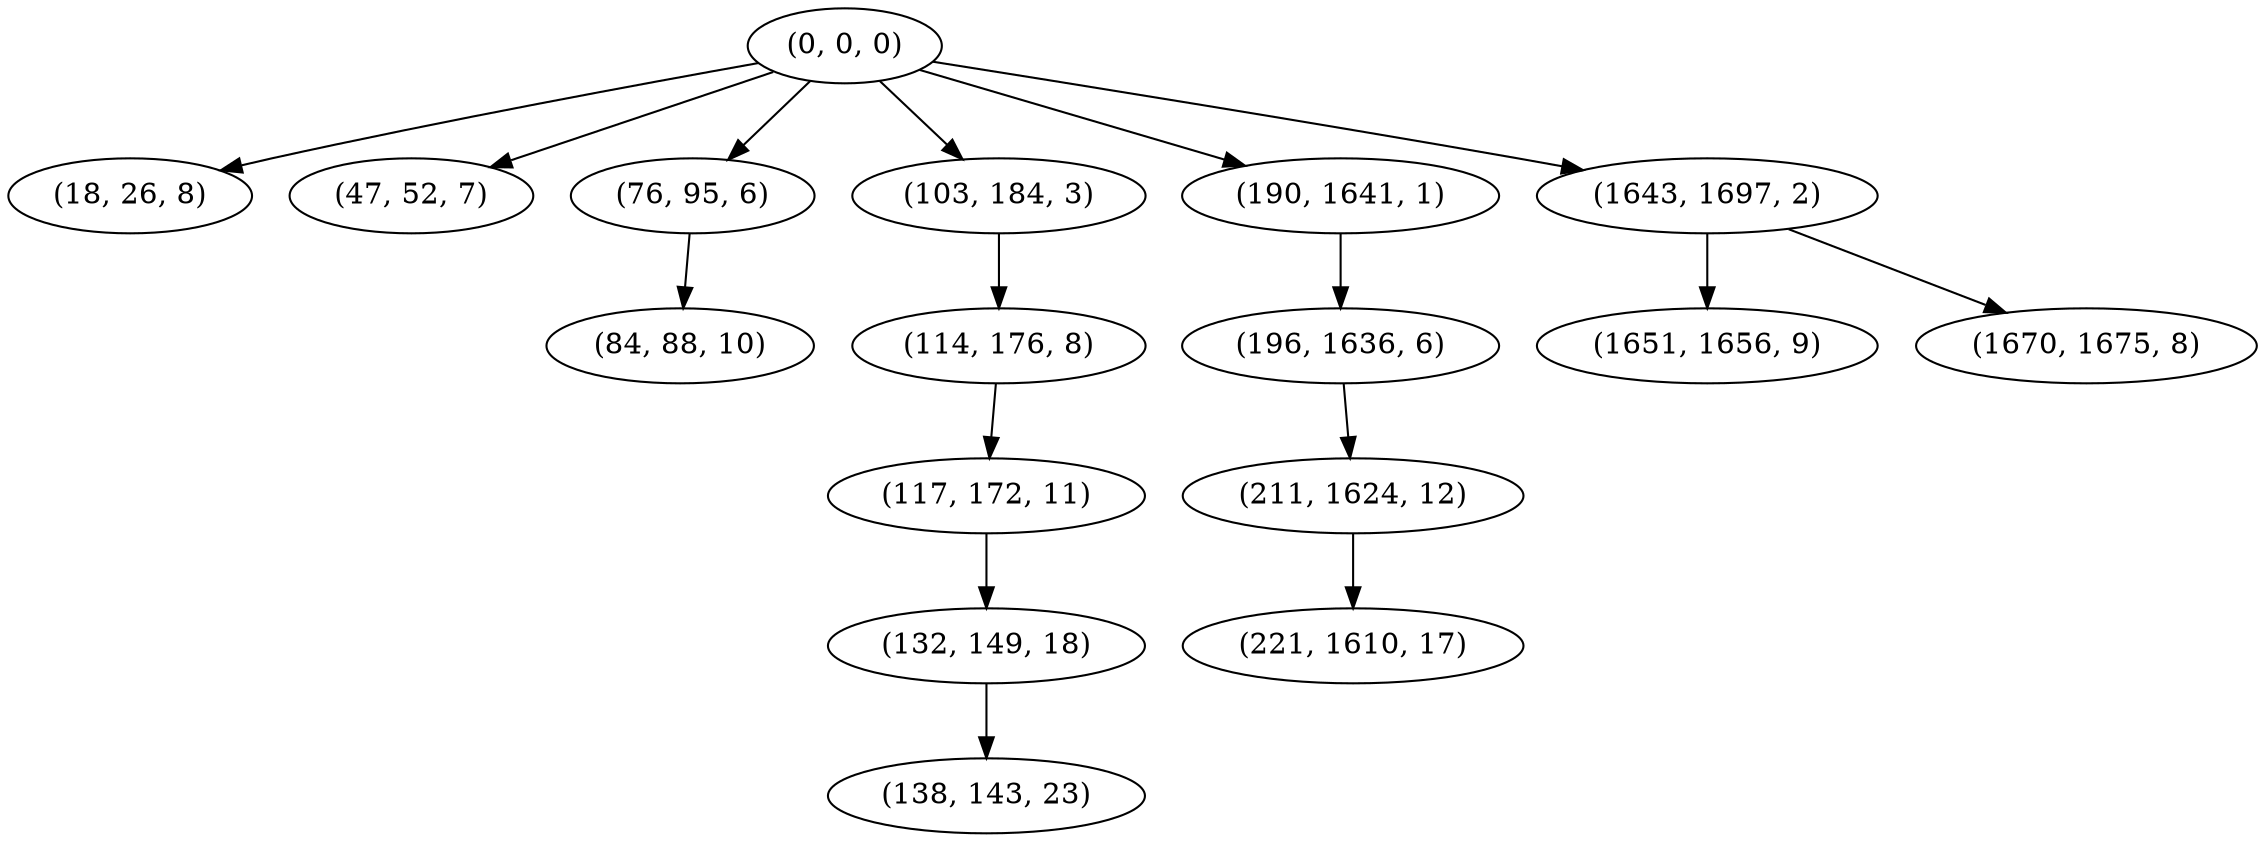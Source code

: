 digraph tree {
    "(0, 0, 0)";
    "(18, 26, 8)";
    "(47, 52, 7)";
    "(76, 95, 6)";
    "(84, 88, 10)";
    "(103, 184, 3)";
    "(114, 176, 8)";
    "(117, 172, 11)";
    "(132, 149, 18)";
    "(138, 143, 23)";
    "(190, 1641, 1)";
    "(196, 1636, 6)";
    "(211, 1624, 12)";
    "(221, 1610, 17)";
    "(1643, 1697, 2)";
    "(1651, 1656, 9)";
    "(1670, 1675, 8)";
    "(0, 0, 0)" -> "(18, 26, 8)";
    "(0, 0, 0)" -> "(47, 52, 7)";
    "(0, 0, 0)" -> "(76, 95, 6)";
    "(0, 0, 0)" -> "(103, 184, 3)";
    "(0, 0, 0)" -> "(190, 1641, 1)";
    "(0, 0, 0)" -> "(1643, 1697, 2)";
    "(76, 95, 6)" -> "(84, 88, 10)";
    "(103, 184, 3)" -> "(114, 176, 8)";
    "(114, 176, 8)" -> "(117, 172, 11)";
    "(117, 172, 11)" -> "(132, 149, 18)";
    "(132, 149, 18)" -> "(138, 143, 23)";
    "(190, 1641, 1)" -> "(196, 1636, 6)";
    "(196, 1636, 6)" -> "(211, 1624, 12)";
    "(211, 1624, 12)" -> "(221, 1610, 17)";
    "(1643, 1697, 2)" -> "(1651, 1656, 9)";
    "(1643, 1697, 2)" -> "(1670, 1675, 8)";
}

